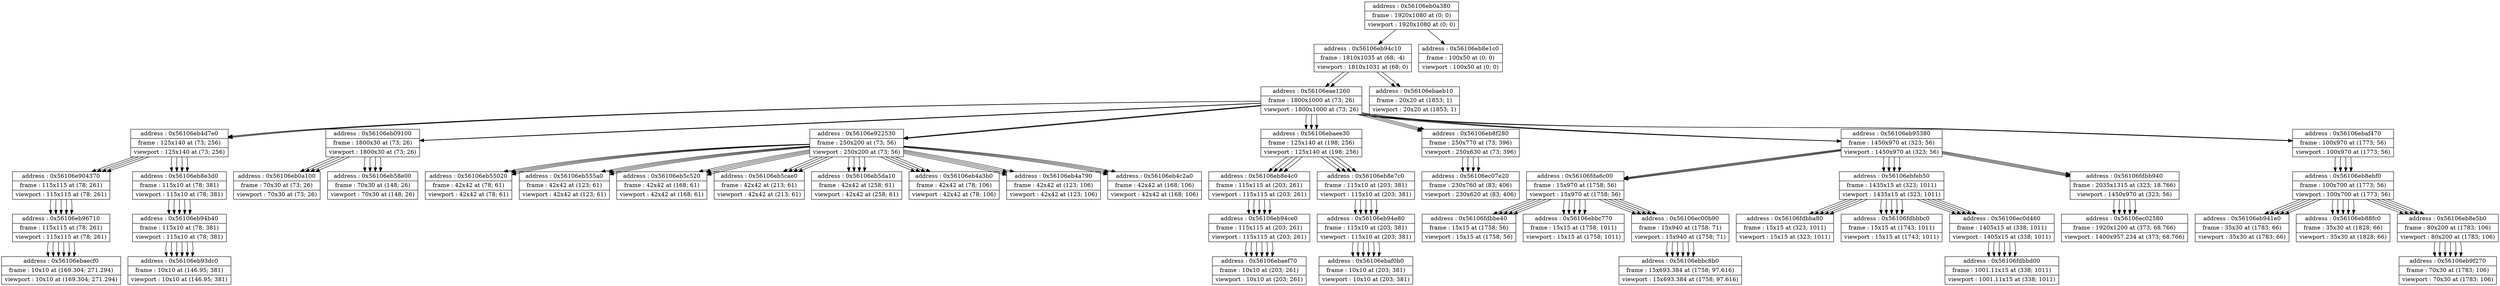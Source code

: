 digraph {
	node [shape=record]
	node0x56106fda6c00 [label = "{address : 0x56106fda6c00 |frame : 15x970 at (1758; 56) |viewport : 15x970 at (1758; 56)}"];

	 node0x56106fda6c00 -> node0x56106fdbbe40 [color=black];
	node0x56106fdbbe40 [label = "{address : 0x56106fdbbe40 |frame : 15x15 at (1758; 56) |viewport : 15x15 at (1758; 56)}"];

	 node0x56106fda6c00 -> node0x56106ebbc770 [color=black];
	node0x56106ebbc770 [label = "{address : 0x56106ebbc770 |frame : 15x15 at (1758; 1011) |viewport : 15x15 at (1758; 1011)}"];

	 node0x56106fda6c00 -> node0x56106ec00b90 [color=black];
	node0x56106ec00b90 [label = "{address : 0x56106ec00b90 |frame : 15x940 at (1758; 71) |viewport : 15x940 at (1758; 71)}"];

	 node0x56106ec00b90 -> node0x56106ebbc8b0 [color=black];
	node0x56106ebbc8b0 [label = "{address : 0x56106ebbc8b0 |frame : 15x693.384 at (1758; 97.616) |viewport : 15x693.384 at (1758; 97.616)}"];

	node0x56106ebbc8b0 [label = "{address : 0x56106ebbc8b0 |frame : 15x693.384 at (1758; 97.616) |viewport : 15x693.384 at (1758; 97.616)}"];

	node0x56106ebbc770 [label = "{address : 0x56106ebbc770 |frame : 15x15 at (1758; 1011) |viewport : 15x15 at (1758; 1011)}"];

	node0x56106fdbbe40 [label = "{address : 0x56106fdbbe40 |frame : 15x15 at (1758; 56) |viewport : 15x15 at (1758; 56)}"];

	node0x56106ebfeb50 [label = "{address : 0x56106ebfeb50 |frame : 1435x15 at (323; 1011) |viewport : 1435x15 at (323; 1011)}"];

	 node0x56106ebfeb50 -> node0x56106fdbba80 [color=black];
	node0x56106fdbba80 [label = "{address : 0x56106fdbba80 |frame : 15x15 at (323; 1011) |viewport : 15x15 at (323; 1011)}"];

	 node0x56106ebfeb50 -> node0x56106fdbbbc0 [color=black];
	node0x56106fdbbbc0 [label = "{address : 0x56106fdbbbc0 |frame : 15x15 at (1743; 1011) |viewport : 15x15 at (1743; 1011)}"];

	 node0x56106ebfeb50 -> node0x56106ec0d460 [color=black];
	node0x56106ec0d460 [label = "{address : 0x56106ec0d460 |frame : 1405x15 at (338; 1011) |viewport : 1405x15 at (338; 1011)}"];

	 node0x56106ec0d460 -> node0x56106fdbbd00 [color=black];
	node0x56106fdbbd00 [label = "{address : 0x56106fdbbd00 |frame : 1001.11x15 at (338; 1011) |viewport : 1001.11x15 at (338; 1011)}"];

	node0x56106fdbbbc0 [label = "{address : 0x56106fdbbbc0 |frame : 15x15 at (1743; 1011) |viewport : 15x15 at (1743; 1011)}"];

	node0x56106ec02580 [label = "{address : 0x56106ec02580 |frame : 1920x1200 at (373; 68.766) |viewport : 1400x957.234 at (373; 68.766)}"];

	node0x56106fdbb940 [label = "{address : 0x56106fdbb940 |frame : 2035x1315 at (323; 18.766) |viewport : 1450x970 at (323; 56)}"];

	 node0x56106fdbb940 -> node0x56106ec02580 [color=black];
	node0x56106ec02580 [label = "{address : 0x56106ec02580 |frame : 1920x1200 at (373; 68.766) |viewport : 1400x957.234 at (373; 68.766)}"];

	node0x56106ec00b90 [label = "{address : 0x56106ec00b90 |frame : 15x940 at (1758; 71) |viewport : 15x940 at (1758; 71)}"];

	 node0x56106ec00b90 -> node0x56106ebbc8b0 [color=black];
	node0x56106ebbc8b0 [label = "{address : 0x56106ebbc8b0 |frame : 15x693.384 at (1758; 97.616) |viewport : 15x693.384 at (1758; 97.616)}"];

	node0x56106eb55020 [label = "{address : 0x56106eb55020 |frame : 42x42 at (78; 61) |viewport : 42x42 at (78; 61)}"];

	node0x56106eb4d7e0 [label = "{address : 0x56106eb4d7e0 |frame : 125x140 at (73; 256) |viewport : 125x140 at (73; 256)}"];

	 node0x56106eb4d7e0 -> node0x56106e904370 [color=black];
	node0x56106e904370 [label = "{address : 0x56106e904370 |frame : 115x115 at (78; 261) |viewport : 115x115 at (78; 261)}"];

	 node0x56106e904370 -> node0x56106eb96710 [color=black];
	node0x56106eb96710 [label = "{address : 0x56106eb96710 |frame : 115x115 at (78; 261) |viewport : 115x115 at (78; 261)}"];

	 node0x56106eb96710 -> node0x56106ebaecf0 [color=black];
	node0x56106ebaecf0 [label = "{address : 0x56106ebaecf0 |frame : 10x10 at (169.304; 271.294) |viewport : 10x10 at (169.304; 271.294)}"];

	 node0x56106eb4d7e0 -> node0x56106eb8e3d0 [color=black];
	node0x56106eb8e3d0 [label = "{address : 0x56106eb8e3d0 |frame : 115x10 at (78; 381) |viewport : 115x10 at (78; 381)}"];

	 node0x56106eb8e3d0 -> node0x56106eb94b40 [color=black];
	node0x56106eb94b40 [label = "{address : 0x56106eb94b40 |frame : 115x10 at (78; 381) |viewport : 115x10 at (78; 381)}"];

	 node0x56106eb94b40 -> node0x56106eb93dc0 [color=black];
	node0x56106eb93dc0 [label = "{address : 0x56106eb93dc0 |frame : 10x10 at (146.95; 381) |viewport : 10x10 at (146.95; 381)}"];

	node0x56106eb0a100 [label = "{address : 0x56106eb0a100 |frame : 70x30 at (73; 26) |viewport : 70x30 at (73; 26)}"];

	node0x56106eb8e3d0 [label = "{address : 0x56106eb8e3d0 |frame : 115x10 at (78; 381) |viewport : 115x10 at (78; 381)}"];

	 node0x56106eb8e3d0 -> node0x56106eb94b40 [color=black];
	node0x56106eb94b40 [label = "{address : 0x56106eb94b40 |frame : 115x10 at (78; 381) |viewport : 115x10 at (78; 381)}"];

	 node0x56106eb94b40 -> node0x56106eb93dc0 [color=black];
	node0x56106eb93dc0 [label = "{address : 0x56106eb93dc0 |frame : 10x10 at (146.95; 381) |viewport : 10x10 at (146.95; 381)}"];

	node0x56106eb94b40 [label = "{address : 0x56106eb94b40 |frame : 115x10 at (78; 381) |viewport : 115x10 at (78; 381)}"];

	 node0x56106eb94b40 -> node0x56106eb93dc0 [color=black];
	node0x56106eb93dc0 [label = "{address : 0x56106eb93dc0 |frame : 10x10 at (146.95; 381) |viewport : 10x10 at (146.95; 381)}"];

	node0x56106ebaef70 [label = "{address : 0x56106ebaef70 |frame : 10x10 at (203; 261) |viewport : 10x10 at (203; 261)}"];

	node0x56106e904370 [label = "{address : 0x56106e904370 |frame : 115x115 at (78; 261) |viewport : 115x115 at (78; 261)}"];

	 node0x56106e904370 -> node0x56106eb96710 [color=black];
	node0x56106eb96710 [label = "{address : 0x56106eb96710 |frame : 115x115 at (78; 261) |viewport : 115x115 at (78; 261)}"];

	 node0x56106eb96710 -> node0x56106ebaecf0 [color=black];
	node0x56106ebaecf0 [label = "{address : 0x56106ebaecf0 |frame : 10x10 at (169.304; 271.294) |viewport : 10x10 at (169.304; 271.294)}"];

	node0x56106eb96710 [label = "{address : 0x56106eb96710 |frame : 115x115 at (78; 261) |viewport : 115x115 at (78; 261)}"];

	 node0x56106eb96710 -> node0x56106ebaecf0 [color=black];
	node0x56106ebaecf0 [label = "{address : 0x56106ebaecf0 |frame : 10x10 at (169.304; 271.294) |viewport : 10x10 at (169.304; 271.294)}"];

	node0x56106ebaf0b0 [label = "{address : 0x56106ebaf0b0 |frame : 10x10 at (203; 381) |viewport : 10x10 at (203; 381)}"];

	node0x56106eb0a380 [label = "{address : 0x56106eb0a380 |frame : 1920x1080 at (0; 0) |viewport : 1920x1080 at (0; 0)}"];

	 node0x56106eb0a380 -> node0x56106eb94c10 [color=black];
	node0x56106eb94c10 [label = "{address : 0x56106eb94c10 |frame : 1810x1035 at (68; -4) |viewport : 1810x1031 at (68; 0)}"];

	 node0x56106eb94c10 -> node0x56106eae1260 [color=black];
	node0x56106eae1260 [label = "{address : 0x56106eae1260 |frame : 1800x1000 at (73; 26) |viewport : 1800x1000 at (73; 26)}"];

	 node0x56106eae1260 -> node0x56106eb09100 [color=black];
	node0x56106eb09100 [label = "{address : 0x56106eb09100 |frame : 1800x30 at (73; 26) |viewport : 1800x30 at (73; 26)}"];

	 node0x56106eb09100 -> node0x56106eb0a100 [color=black];
	node0x56106eb0a100 [label = "{address : 0x56106eb0a100 |frame : 70x30 at (73; 26) |viewport : 70x30 at (73; 26)}"];

	 node0x56106eb09100 -> node0x56106eb58e00 [color=black];
	node0x56106eb58e00 [label = "{address : 0x56106eb58e00 |frame : 70x30 at (148; 26) |viewport : 70x30 at (148; 26)}"];

	 node0x56106eae1260 -> node0x56106e922530 [color=black];
	node0x56106e922530 [label = "{address : 0x56106e922530 |frame : 250x200 at (73; 56) |viewport : 250x200 at (73; 56)}"];

	 node0x56106e922530 -> node0x56106eb55020 [color=black];
	node0x56106eb55020 [label = "{address : 0x56106eb55020 |frame : 42x42 at (78; 61) |viewport : 42x42 at (78; 61)}"];

	 node0x56106e922530 -> node0x56106eb555a0 [color=black];
	node0x56106eb555a0 [label = "{address : 0x56106eb555a0 |frame : 42x42 at (123; 61) |viewport : 42x42 at (123; 61)}"];

	 node0x56106e922530 -> node0x56106eb5c520 [color=black];
	node0x56106eb5c520 [label = "{address : 0x56106eb5c520 |frame : 42x42 at (168; 61) |viewport : 42x42 at (168; 61)}"];

	 node0x56106e922530 -> node0x56106eb5cae0 [color=black];
	node0x56106eb5cae0 [label = "{address : 0x56106eb5cae0 |frame : 42x42 at (213; 61) |viewport : 42x42 at (213; 61)}"];

	 node0x56106e922530 -> node0x56106eb5da10 [color=black];
	node0x56106eb5da10 [label = "{address : 0x56106eb5da10 |frame : 42x42 at (258; 61) |viewport : 42x42 at (258; 61)}"];

	 node0x56106e922530 -> node0x56106eb4a3b0 [color=black];
	node0x56106eb4a3b0 [label = "{address : 0x56106eb4a3b0 |frame : 42x42 at (78; 106) |viewport : 42x42 at (78; 106)}"];

	 node0x56106e922530 -> node0x56106eb4a790 [color=black];
	node0x56106eb4a790 [label = "{address : 0x56106eb4a790 |frame : 42x42 at (123; 106) |viewport : 42x42 at (123; 106)}"];

	 node0x56106e922530 -> node0x56106eb4c2a0 [color=black];
	node0x56106eb4c2a0 [label = "{address : 0x56106eb4c2a0 |frame : 42x42 at (168; 106) |viewport : 42x42 at (168; 106)}"];

	 node0x56106eae1260 -> node0x56106eb4d7e0 [color=black];
	node0x56106eb4d7e0 [label = "{address : 0x56106eb4d7e0 |frame : 125x140 at (73; 256) |viewport : 125x140 at (73; 256)}"];

	 node0x56106eb4d7e0 -> node0x56106e904370 [color=black];
	node0x56106e904370 [label = "{address : 0x56106e904370 |frame : 115x115 at (78; 261) |viewport : 115x115 at (78; 261)}"];

	 node0x56106e904370 -> node0x56106eb96710 [color=black];
	node0x56106eb96710 [label = "{address : 0x56106eb96710 |frame : 115x115 at (78; 261) |viewport : 115x115 at (78; 261)}"];

	 node0x56106eb96710 -> node0x56106ebaecf0 [color=black];
	node0x56106ebaecf0 [label = "{address : 0x56106ebaecf0 |frame : 10x10 at (169.304; 271.294) |viewport : 10x10 at (169.304; 271.294)}"];

	 node0x56106eb4d7e0 -> node0x56106eb8e3d0 [color=black];
	node0x56106eb8e3d0 [label = "{address : 0x56106eb8e3d0 |frame : 115x10 at (78; 381) |viewport : 115x10 at (78; 381)}"];

	 node0x56106eb8e3d0 -> node0x56106eb94b40 [color=black];
	node0x56106eb94b40 [label = "{address : 0x56106eb94b40 |frame : 115x10 at (78; 381) |viewport : 115x10 at (78; 381)}"];

	 node0x56106eb94b40 -> node0x56106eb93dc0 [color=black];
	node0x56106eb93dc0 [label = "{address : 0x56106eb93dc0 |frame : 10x10 at (146.95; 381) |viewport : 10x10 at (146.95; 381)}"];

	 node0x56106eae1260 -> node0x56106ebaee30 [color=black];
	node0x56106ebaee30 [label = "{address : 0x56106ebaee30 |frame : 125x140 at (198; 256) |viewport : 125x140 at (198; 256)}"];

	 node0x56106ebaee30 -> node0x56106eb8e4c0 [color=black];
	node0x56106eb8e4c0 [label = "{address : 0x56106eb8e4c0 |frame : 115x115 at (203; 261) |viewport : 115x115 at (203; 261)}"];

	 node0x56106eb8e4c0 -> node0x56106eb94ce0 [color=black];
	node0x56106eb94ce0 [label = "{address : 0x56106eb94ce0 |frame : 115x115 at (203; 261) |viewport : 115x115 at (203; 261)}"];

	 node0x56106eb94ce0 -> node0x56106ebaef70 [color=black];
	node0x56106ebaef70 [label = "{address : 0x56106ebaef70 |frame : 10x10 at (203; 261) |viewport : 10x10 at (203; 261)}"];

	 node0x56106ebaee30 -> node0x56106eb8e7c0 [color=black];
	node0x56106eb8e7c0 [label = "{address : 0x56106eb8e7c0 |frame : 115x10 at (203; 381) |viewport : 115x10 at (203; 381)}"];

	 node0x56106eb8e7c0 -> node0x56106eb94e80 [color=black];
	node0x56106eb94e80 [label = "{address : 0x56106eb94e80 |frame : 115x10 at (203; 381) |viewport : 115x10 at (203; 381)}"];

	 node0x56106eb94e80 -> node0x56106ebaf0b0 [color=black];
	node0x56106ebaf0b0 [label = "{address : 0x56106ebaf0b0 |frame : 10x10 at (203; 381) |viewport : 10x10 at (203; 381)}"];

	 node0x56106eae1260 -> node0x56106eb8f280 [color=black];
	node0x56106eb8f280 [label = "{address : 0x56106eb8f280 |frame : 250x770 at (73; 396) |viewport : 250x630 at (73; 396)}"];

	 node0x56106eb8f280 -> node0x56106ec07e20 [color=black];
	node0x56106ec07e20 [label = "{address : 0x56106ec07e20 |frame : 230x760 at (83; 406) |viewport : 230x620 at (83; 406)}"];

	 node0x56106eae1260 -> node0x56106eb95380 [color=black];
	node0x56106eb95380 [label = "{address : 0x56106eb95380 |frame : 1450x970 at (323; 56) |viewport : 1450x970 at (323; 56)}"];

	 node0x56106eb95380 -> node0x56106fdbb940 [color=black];
	node0x56106fdbb940 [label = "{address : 0x56106fdbb940 |frame : 2035x1315 at (323; 18.766) |viewport : 1450x970 at (323; 56)}"];

	 node0x56106fdbb940 -> node0x56106ec02580 [color=black];
	node0x56106ec02580 [label = "{address : 0x56106ec02580 |frame : 1920x1200 at (373; 68.766) |viewport : 1400x957.234 at (373; 68.766)}"];

	 node0x56106eb95380 -> node0x56106ebfeb50 [color=black];
	node0x56106ebfeb50 [label = "{address : 0x56106ebfeb50 |frame : 1435x15 at (323; 1011) |viewport : 1435x15 at (323; 1011)}"];

	 node0x56106ebfeb50 -> node0x56106fdbba80 [color=black];
	node0x56106fdbba80 [label = "{address : 0x56106fdbba80 |frame : 15x15 at (323; 1011) |viewport : 15x15 at (323; 1011)}"];

	 node0x56106ebfeb50 -> node0x56106fdbbbc0 [color=black];
	node0x56106fdbbbc0 [label = "{address : 0x56106fdbbbc0 |frame : 15x15 at (1743; 1011) |viewport : 15x15 at (1743; 1011)}"];

	 node0x56106ebfeb50 -> node0x56106ec0d460 [color=black];
	node0x56106ec0d460 [label = "{address : 0x56106ec0d460 |frame : 1405x15 at (338; 1011) |viewport : 1405x15 at (338; 1011)}"];

	 node0x56106ec0d460 -> node0x56106fdbbd00 [color=black];
	node0x56106fdbbd00 [label = "{address : 0x56106fdbbd00 |frame : 1001.11x15 at (338; 1011) |viewport : 1001.11x15 at (338; 1011)}"];

	 node0x56106eb95380 -> node0x56106fda6c00 [color=black];
	node0x56106fda6c00 [label = "{address : 0x56106fda6c00 |frame : 15x970 at (1758; 56) |viewport : 15x970 at (1758; 56)}"];

	 node0x56106fda6c00 -> node0x56106fdbbe40 [color=black];
	node0x56106fdbbe40 [label = "{address : 0x56106fdbbe40 |frame : 15x15 at (1758; 56) |viewport : 15x15 at (1758; 56)}"];

	 node0x56106fda6c00 -> node0x56106ebbc770 [color=black];
	node0x56106ebbc770 [label = "{address : 0x56106ebbc770 |frame : 15x15 at (1758; 1011) |viewport : 15x15 at (1758; 1011)}"];

	 node0x56106fda6c00 -> node0x56106ec00b90 [color=black];
	node0x56106ec00b90 [label = "{address : 0x56106ec00b90 |frame : 15x940 at (1758; 71) |viewport : 15x940 at (1758; 71)}"];

	 node0x56106ec00b90 -> node0x56106ebbc8b0 [color=black];
	node0x56106ebbc8b0 [label = "{address : 0x56106ebbc8b0 |frame : 15x693.384 at (1758; 97.616) |viewport : 15x693.384 at (1758; 97.616)}"];

	 node0x56106eae1260 -> node0x56106ebaf470 [color=black];
	node0x56106ebaf470 [label = "{address : 0x56106ebaf470 |frame : 100x970 at (1773; 56) |viewport : 100x970 at (1773; 56)}"];

	 node0x56106ebaf470 -> node0x56106eb8ebf0 [color=black];
	node0x56106eb8ebf0 [label = "{address : 0x56106eb8ebf0 |frame : 100x700 at (1773; 56) |viewport : 100x700 at (1773; 56)}"];

	 node0x56106eb8ebf0 -> node0x56106eb941e0 [color=black];
	node0x56106eb941e0 [label = "{address : 0x56106eb941e0 |frame : 35x30 at (1783; 66) |viewport : 35x30 at (1783; 66)}"];

	 node0x56106eb8ebf0 -> node0x56106eb88fc0 [color=black];
	node0x56106eb88fc0 [label = "{address : 0x56106eb88fc0 |frame : 35x30 at (1828; 66) |viewport : 35x30 at (1828; 66)}"];

	 node0x56106eb8ebf0 -> node0x56106eb8e5b0 [color=black];
	node0x56106eb8e5b0 [label = "{address : 0x56106eb8e5b0 |frame : 80x200 at (1783; 106) |viewport : 80x200 at (1783; 106)}"];

	 node0x56106eb8e5b0 -> node0x56106eb9f270 [color=black];
	node0x56106eb9f270 [label = "{address : 0x56106eb9f270 |frame : 70x30 at (1783; 106) |viewport : 70x30 at (1783; 106)}"];

	 node0x56106eb94c10 -> node0x56106ebaeb10 [color=black];
	node0x56106ebaeb10 [label = "{address : 0x56106ebaeb10 |frame : 20x20 at (1853; 1) |viewport : 20x20 at (1853; 1)}"];

	 node0x56106eb0a380 -> node0x56106eb8e1c0 [color=black];
	node0x56106eb8e1c0 [label = "{address : 0x56106eb8e1c0 |frame : 100x50 at (0; 0) |viewport : 100x50 at (0; 0)}"];

	node0x56106eb93dc0 [label = "{address : 0x56106eb93dc0 |frame : 10x10 at (146.95; 381) |viewport : 10x10 at (146.95; 381)}"];

	node0x56106eb555a0 [label = "{address : 0x56106eb555a0 |frame : 42x42 at (123; 61) |viewport : 42x42 at (123; 61)}"];

	node0x56106fdbbd00 [label = "{address : 0x56106fdbbd00 |frame : 1001.11x15 at (338; 1011) |viewport : 1001.11x15 at (338; 1011)}"];

	node0x56106eb58e00 [label = "{address : 0x56106eb58e00 |frame : 70x30 at (148; 26) |viewport : 70x30 at (148; 26)}"];

	node0x56106eb5c520 [label = "{address : 0x56106eb5c520 |frame : 42x42 at (168; 61) |viewport : 42x42 at (168; 61)}"];

	node0x56106eb5da10 [label = "{address : 0x56106eb5da10 |frame : 42x42 at (258; 61) |viewport : 42x42 at (258; 61)}"];

	node0x56106e922530 [label = "{address : 0x56106e922530 |frame : 250x200 at (73; 56) |viewport : 250x200 at (73; 56)}"];

	 node0x56106e922530 -> node0x56106eb55020 [color=black];
	node0x56106eb55020 [label = "{address : 0x56106eb55020 |frame : 42x42 at (78; 61) |viewport : 42x42 at (78; 61)}"];

	 node0x56106e922530 -> node0x56106eb555a0 [color=black];
	node0x56106eb555a0 [label = "{address : 0x56106eb555a0 |frame : 42x42 at (123; 61) |viewport : 42x42 at (123; 61)}"];

	 node0x56106e922530 -> node0x56106eb5c520 [color=black];
	node0x56106eb5c520 [label = "{address : 0x56106eb5c520 |frame : 42x42 at (168; 61) |viewport : 42x42 at (168; 61)}"];

	 node0x56106e922530 -> node0x56106eb5cae0 [color=black];
	node0x56106eb5cae0 [label = "{address : 0x56106eb5cae0 |frame : 42x42 at (213; 61) |viewport : 42x42 at (213; 61)}"];

	 node0x56106e922530 -> node0x56106eb5da10 [color=black];
	node0x56106eb5da10 [label = "{address : 0x56106eb5da10 |frame : 42x42 at (258; 61) |viewport : 42x42 at (258; 61)}"];

	 node0x56106e922530 -> node0x56106eb4a3b0 [color=black];
	node0x56106eb4a3b0 [label = "{address : 0x56106eb4a3b0 |frame : 42x42 at (78; 106) |viewport : 42x42 at (78; 106)}"];

	 node0x56106e922530 -> node0x56106eb4a790 [color=black];
	node0x56106eb4a790 [label = "{address : 0x56106eb4a790 |frame : 42x42 at (123; 106) |viewport : 42x42 at (123; 106)}"];

	 node0x56106e922530 -> node0x56106eb4c2a0 [color=black];
	node0x56106eb4c2a0 [label = "{address : 0x56106eb4c2a0 |frame : 42x42 at (168; 106) |viewport : 42x42 at (168; 106)}"];

	node0x56106eb88fc0 [label = "{address : 0x56106eb88fc0 |frame : 35x30 at (1828; 66) |viewport : 35x30 at (1828; 66)}"];

	node0x56106eb8ebf0 [label = "{address : 0x56106eb8ebf0 |frame : 100x700 at (1773; 56) |viewport : 100x700 at (1773; 56)}"];

	 node0x56106eb8ebf0 -> node0x56106eb941e0 [color=black];
	node0x56106eb941e0 [label = "{address : 0x56106eb941e0 |frame : 35x30 at (1783; 66) |viewport : 35x30 at (1783; 66)}"];

	 node0x56106eb8ebf0 -> node0x56106eb88fc0 [color=black];
	node0x56106eb88fc0 [label = "{address : 0x56106eb88fc0 |frame : 35x30 at (1828; 66) |viewport : 35x30 at (1828; 66)}"];

	 node0x56106eb8ebf0 -> node0x56106eb8e5b0 [color=black];
	node0x56106eb8e5b0 [label = "{address : 0x56106eb8e5b0 |frame : 80x200 at (1783; 106) |viewport : 80x200 at (1783; 106)}"];

	 node0x56106eb8e5b0 -> node0x56106eb9f270 [color=black];
	node0x56106eb9f270 [label = "{address : 0x56106eb9f270 |frame : 70x30 at (1783; 106) |viewport : 70x30 at (1783; 106)}"];

	node0x56106eb4a3b0 [label = "{address : 0x56106eb4a3b0 |frame : 42x42 at (78; 106) |viewport : 42x42 at (78; 106)}"];

	node0x56106fdbba80 [label = "{address : 0x56106fdbba80 |frame : 15x15 at (323; 1011) |viewport : 15x15 at (323; 1011)}"];

	node0x56106eb8e4c0 [label = "{address : 0x56106eb8e4c0 |frame : 115x115 at (203; 261) |viewport : 115x115 at (203; 261)}"];

	 node0x56106eb8e4c0 -> node0x56106eb94ce0 [color=black];
	node0x56106eb94ce0 [label = "{address : 0x56106eb94ce0 |frame : 115x115 at (203; 261) |viewport : 115x115 at (203; 261)}"];

	 node0x56106eb94ce0 -> node0x56106ebaef70 [color=black];
	node0x56106ebaef70 [label = "{address : 0x56106ebaef70 |frame : 10x10 at (203; 261) |viewport : 10x10 at (203; 261)}"];

	node0x56106ebaecf0 [label = "{address : 0x56106ebaecf0 |frame : 10x10 at (169.304; 271.294) |viewport : 10x10 at (169.304; 271.294)}"];

	node0x56106eb4a790 [label = "{address : 0x56106eb4a790 |frame : 42x42 at (123; 106) |viewport : 42x42 at (123; 106)}"];

	node0x56106eb9f270 [label = "{address : 0x56106eb9f270 |frame : 70x30 at (1783; 106) |viewport : 70x30 at (1783; 106)}"];

	node0x56106eae1260 [label = "{address : 0x56106eae1260 |frame : 1800x1000 at (73; 26) |viewport : 1800x1000 at (73; 26)}"];

	 node0x56106eae1260 -> node0x56106eb09100 [color=black];
	node0x56106eb09100 [label = "{address : 0x56106eb09100 |frame : 1800x30 at (73; 26) |viewport : 1800x30 at (73; 26)}"];

	 node0x56106eb09100 -> node0x56106eb0a100 [color=black];
	node0x56106eb0a100 [label = "{address : 0x56106eb0a100 |frame : 70x30 at (73; 26) |viewport : 70x30 at (73; 26)}"];

	 node0x56106eb09100 -> node0x56106eb58e00 [color=black];
	node0x56106eb58e00 [label = "{address : 0x56106eb58e00 |frame : 70x30 at (148; 26) |viewport : 70x30 at (148; 26)}"];

	 node0x56106eae1260 -> node0x56106e922530 [color=black];
	node0x56106e922530 [label = "{address : 0x56106e922530 |frame : 250x200 at (73; 56) |viewport : 250x200 at (73; 56)}"];

	 node0x56106e922530 -> node0x56106eb55020 [color=black];
	node0x56106eb55020 [label = "{address : 0x56106eb55020 |frame : 42x42 at (78; 61) |viewport : 42x42 at (78; 61)}"];

	 node0x56106e922530 -> node0x56106eb555a0 [color=black];
	node0x56106eb555a0 [label = "{address : 0x56106eb555a0 |frame : 42x42 at (123; 61) |viewport : 42x42 at (123; 61)}"];

	 node0x56106e922530 -> node0x56106eb5c520 [color=black];
	node0x56106eb5c520 [label = "{address : 0x56106eb5c520 |frame : 42x42 at (168; 61) |viewport : 42x42 at (168; 61)}"];

	 node0x56106e922530 -> node0x56106eb5cae0 [color=black];
	node0x56106eb5cae0 [label = "{address : 0x56106eb5cae0 |frame : 42x42 at (213; 61) |viewport : 42x42 at (213; 61)}"];

	 node0x56106e922530 -> node0x56106eb5da10 [color=black];
	node0x56106eb5da10 [label = "{address : 0x56106eb5da10 |frame : 42x42 at (258; 61) |viewport : 42x42 at (258; 61)}"];

	 node0x56106e922530 -> node0x56106eb4a3b0 [color=black];
	node0x56106eb4a3b0 [label = "{address : 0x56106eb4a3b0 |frame : 42x42 at (78; 106) |viewport : 42x42 at (78; 106)}"];

	 node0x56106e922530 -> node0x56106eb4a790 [color=black];
	node0x56106eb4a790 [label = "{address : 0x56106eb4a790 |frame : 42x42 at (123; 106) |viewport : 42x42 at (123; 106)}"];

	 node0x56106e922530 -> node0x56106eb4c2a0 [color=black];
	node0x56106eb4c2a0 [label = "{address : 0x56106eb4c2a0 |frame : 42x42 at (168; 106) |viewport : 42x42 at (168; 106)}"];

	 node0x56106eae1260 -> node0x56106eb4d7e0 [color=black];
	node0x56106eb4d7e0 [label = "{address : 0x56106eb4d7e0 |frame : 125x140 at (73; 256) |viewport : 125x140 at (73; 256)}"];

	 node0x56106eb4d7e0 -> node0x56106e904370 [color=black];
	node0x56106e904370 [label = "{address : 0x56106e904370 |frame : 115x115 at (78; 261) |viewport : 115x115 at (78; 261)}"];

	 node0x56106e904370 -> node0x56106eb96710 [color=black];
	node0x56106eb96710 [label = "{address : 0x56106eb96710 |frame : 115x115 at (78; 261) |viewport : 115x115 at (78; 261)}"];

	 node0x56106eb96710 -> node0x56106ebaecf0 [color=black];
	node0x56106ebaecf0 [label = "{address : 0x56106ebaecf0 |frame : 10x10 at (169.304; 271.294) |viewport : 10x10 at (169.304; 271.294)}"];

	 node0x56106eb4d7e0 -> node0x56106eb8e3d0 [color=black];
	node0x56106eb8e3d0 [label = "{address : 0x56106eb8e3d0 |frame : 115x10 at (78; 381) |viewport : 115x10 at (78; 381)}"];

	 node0x56106eb8e3d0 -> node0x56106eb94b40 [color=black];
	node0x56106eb94b40 [label = "{address : 0x56106eb94b40 |frame : 115x10 at (78; 381) |viewport : 115x10 at (78; 381)}"];

	 node0x56106eb94b40 -> node0x56106eb93dc0 [color=black];
	node0x56106eb93dc0 [label = "{address : 0x56106eb93dc0 |frame : 10x10 at (146.95; 381) |viewport : 10x10 at (146.95; 381)}"];

	 node0x56106eae1260 -> node0x56106ebaee30 [color=black];
	node0x56106ebaee30 [label = "{address : 0x56106ebaee30 |frame : 125x140 at (198; 256) |viewport : 125x140 at (198; 256)}"];

	 node0x56106ebaee30 -> node0x56106eb8e4c0 [color=black];
	node0x56106eb8e4c0 [label = "{address : 0x56106eb8e4c0 |frame : 115x115 at (203; 261) |viewport : 115x115 at (203; 261)}"];

	 node0x56106eb8e4c0 -> node0x56106eb94ce0 [color=black];
	node0x56106eb94ce0 [label = "{address : 0x56106eb94ce0 |frame : 115x115 at (203; 261) |viewport : 115x115 at (203; 261)}"];

	 node0x56106eb94ce0 -> node0x56106ebaef70 [color=black];
	node0x56106ebaef70 [label = "{address : 0x56106ebaef70 |frame : 10x10 at (203; 261) |viewport : 10x10 at (203; 261)}"];

	 node0x56106ebaee30 -> node0x56106eb8e7c0 [color=black];
	node0x56106eb8e7c0 [label = "{address : 0x56106eb8e7c0 |frame : 115x10 at (203; 381) |viewport : 115x10 at (203; 381)}"];

	 node0x56106eb8e7c0 -> node0x56106eb94e80 [color=black];
	node0x56106eb94e80 [label = "{address : 0x56106eb94e80 |frame : 115x10 at (203; 381) |viewport : 115x10 at (203; 381)}"];

	 node0x56106eb94e80 -> node0x56106ebaf0b0 [color=black];
	node0x56106ebaf0b0 [label = "{address : 0x56106ebaf0b0 |frame : 10x10 at (203; 381) |viewport : 10x10 at (203; 381)}"];

	 node0x56106eae1260 -> node0x56106eb8f280 [color=black];
	node0x56106eb8f280 [label = "{address : 0x56106eb8f280 |frame : 250x770 at (73; 396) |viewport : 250x630 at (73; 396)}"];

	 node0x56106eb8f280 -> node0x56106ec07e20 [color=black];
	node0x56106ec07e20 [label = "{address : 0x56106ec07e20 |frame : 230x760 at (83; 406) |viewport : 230x620 at (83; 406)}"];

	 node0x56106eae1260 -> node0x56106eb95380 [color=black];
	node0x56106eb95380 [label = "{address : 0x56106eb95380 |frame : 1450x970 at (323; 56) |viewport : 1450x970 at (323; 56)}"];

	 node0x56106eb95380 -> node0x56106fdbb940 [color=black];
	node0x56106fdbb940 [label = "{address : 0x56106fdbb940 |frame : 2035x1315 at (323; 18.766) |viewport : 1450x970 at (323; 56)}"];

	 node0x56106fdbb940 -> node0x56106ec02580 [color=black];
	node0x56106ec02580 [label = "{address : 0x56106ec02580 |frame : 1920x1200 at (373; 68.766) |viewport : 1400x957.234 at (373; 68.766)}"];

	 node0x56106eb95380 -> node0x56106ebfeb50 [color=black];
	node0x56106ebfeb50 [label = "{address : 0x56106ebfeb50 |frame : 1435x15 at (323; 1011) |viewport : 1435x15 at (323; 1011)}"];

	 node0x56106ebfeb50 -> node0x56106fdbba80 [color=black];
	node0x56106fdbba80 [label = "{address : 0x56106fdbba80 |frame : 15x15 at (323; 1011) |viewport : 15x15 at (323; 1011)}"];

	 node0x56106ebfeb50 -> node0x56106fdbbbc0 [color=black];
	node0x56106fdbbbc0 [label = "{address : 0x56106fdbbbc0 |frame : 15x15 at (1743; 1011) |viewport : 15x15 at (1743; 1011)}"];

	 node0x56106ebfeb50 -> node0x56106ec0d460 [color=black];
	node0x56106ec0d460 [label = "{address : 0x56106ec0d460 |frame : 1405x15 at (338; 1011) |viewport : 1405x15 at (338; 1011)}"];

	 node0x56106ec0d460 -> node0x56106fdbbd00 [color=black];
	node0x56106fdbbd00 [label = "{address : 0x56106fdbbd00 |frame : 1001.11x15 at (338; 1011) |viewport : 1001.11x15 at (338; 1011)}"];

	 node0x56106eb95380 -> node0x56106fda6c00 [color=black];
	node0x56106fda6c00 [label = "{address : 0x56106fda6c00 |frame : 15x970 at (1758; 56) |viewport : 15x970 at (1758; 56)}"];

	 node0x56106fda6c00 -> node0x56106fdbbe40 [color=black];
	node0x56106fdbbe40 [label = "{address : 0x56106fdbbe40 |frame : 15x15 at (1758; 56) |viewport : 15x15 at (1758; 56)}"];

	 node0x56106fda6c00 -> node0x56106ebbc770 [color=black];
	node0x56106ebbc770 [label = "{address : 0x56106ebbc770 |frame : 15x15 at (1758; 1011) |viewport : 15x15 at (1758; 1011)}"];

	 node0x56106fda6c00 -> node0x56106ec00b90 [color=black];
	node0x56106ec00b90 [label = "{address : 0x56106ec00b90 |frame : 15x940 at (1758; 71) |viewport : 15x940 at (1758; 71)}"];

	 node0x56106ec00b90 -> node0x56106ebbc8b0 [color=black];
	node0x56106ebbc8b0 [label = "{address : 0x56106ebbc8b0 |frame : 15x693.384 at (1758; 97.616) |viewport : 15x693.384 at (1758; 97.616)}"];

	 node0x56106eae1260 -> node0x56106ebaf470 [color=black];
	node0x56106ebaf470 [label = "{address : 0x56106ebaf470 |frame : 100x970 at (1773; 56) |viewport : 100x970 at (1773; 56)}"];

	 node0x56106ebaf470 -> node0x56106eb8ebf0 [color=black];
	node0x56106eb8ebf0 [label = "{address : 0x56106eb8ebf0 |frame : 100x700 at (1773; 56) |viewport : 100x700 at (1773; 56)}"];

	 node0x56106eb8ebf0 -> node0x56106eb941e0 [color=black];
	node0x56106eb941e0 [label = "{address : 0x56106eb941e0 |frame : 35x30 at (1783; 66) |viewport : 35x30 at (1783; 66)}"];

	 node0x56106eb8ebf0 -> node0x56106eb88fc0 [color=black];
	node0x56106eb88fc0 [label = "{address : 0x56106eb88fc0 |frame : 35x30 at (1828; 66) |viewport : 35x30 at (1828; 66)}"];

	 node0x56106eb8ebf0 -> node0x56106eb8e5b0 [color=black];
	node0x56106eb8e5b0 [label = "{address : 0x56106eb8e5b0 |frame : 80x200 at (1783; 106) |viewport : 80x200 at (1783; 106)}"];

	 node0x56106eb8e5b0 -> node0x56106eb9f270 [color=black];
	node0x56106eb9f270 [label = "{address : 0x56106eb9f270 |frame : 70x30 at (1783; 106) |viewport : 70x30 at (1783; 106)}"];

	node0x56106eb5cae0 [label = "{address : 0x56106eb5cae0 |frame : 42x42 at (213; 61) |viewport : 42x42 at (213; 61)}"];

	node0x56106ebaee30 [label = "{address : 0x56106ebaee30 |frame : 125x140 at (198; 256) |viewport : 125x140 at (198; 256)}"];

	 node0x56106ebaee30 -> node0x56106eb8e4c0 [color=black];
	node0x56106eb8e4c0 [label = "{address : 0x56106eb8e4c0 |frame : 115x115 at (203; 261) |viewport : 115x115 at (203; 261)}"];

	 node0x56106eb8e4c0 -> node0x56106eb94ce0 [color=black];
	node0x56106eb94ce0 [label = "{address : 0x56106eb94ce0 |frame : 115x115 at (203; 261) |viewport : 115x115 at (203; 261)}"];

	 node0x56106eb94ce0 -> node0x56106ebaef70 [color=black];
	node0x56106ebaef70 [label = "{address : 0x56106ebaef70 |frame : 10x10 at (203; 261) |viewport : 10x10 at (203; 261)}"];

	 node0x56106ebaee30 -> node0x56106eb8e7c0 [color=black];
	node0x56106eb8e7c0 [label = "{address : 0x56106eb8e7c0 |frame : 115x10 at (203; 381) |viewport : 115x10 at (203; 381)}"];

	 node0x56106eb8e7c0 -> node0x56106eb94e80 [color=black];
	node0x56106eb94e80 [label = "{address : 0x56106eb94e80 |frame : 115x10 at (203; 381) |viewport : 115x10 at (203; 381)}"];

	 node0x56106eb94e80 -> node0x56106ebaf0b0 [color=black];
	node0x56106ebaf0b0 [label = "{address : 0x56106ebaf0b0 |frame : 10x10 at (203; 381) |viewport : 10x10 at (203; 381)}"];

	node0x56106eb4c2a0 [label = "{address : 0x56106eb4c2a0 |frame : 42x42 at (168; 106) |viewport : 42x42 at (168; 106)}"];

	node0x56106eb94e80 [label = "{address : 0x56106eb94e80 |frame : 115x10 at (203; 381) |viewport : 115x10 at (203; 381)}"];

	 node0x56106eb94e80 -> node0x56106ebaf0b0 [color=black];
	node0x56106ebaf0b0 [label = "{address : 0x56106ebaf0b0 |frame : 10x10 at (203; 381) |viewport : 10x10 at (203; 381)}"];

	node0x56106ec0d460 [label = "{address : 0x56106ec0d460 |frame : 1405x15 at (338; 1011) |viewport : 1405x15 at (338; 1011)}"];

	 node0x56106ec0d460 -> node0x56106fdbbd00 [color=black];
	node0x56106fdbbd00 [label = "{address : 0x56106fdbbd00 |frame : 1001.11x15 at (338; 1011) |viewport : 1001.11x15 at (338; 1011)}"];

	node0x56106eb95380 [label = "{address : 0x56106eb95380 |frame : 1450x970 at (323; 56) |viewport : 1450x970 at (323; 56)}"];

	 node0x56106eb95380 -> node0x56106fdbb940 [color=black];
	node0x56106fdbb940 [label = "{address : 0x56106fdbb940 |frame : 2035x1315 at (323; 18.766) |viewport : 1450x970 at (323; 56)}"];

	 node0x56106fdbb940 -> node0x56106ec02580 [color=black];
	node0x56106ec02580 [label = "{address : 0x56106ec02580 |frame : 1920x1200 at (373; 68.766) |viewport : 1400x957.234 at (373; 68.766)}"];

	 node0x56106eb95380 -> node0x56106ebfeb50 [color=black];
	node0x56106ebfeb50 [label = "{address : 0x56106ebfeb50 |frame : 1435x15 at (323; 1011) |viewport : 1435x15 at (323; 1011)}"];

	 node0x56106ebfeb50 -> node0x56106fdbba80 [color=black];
	node0x56106fdbba80 [label = "{address : 0x56106fdbba80 |frame : 15x15 at (323; 1011) |viewport : 15x15 at (323; 1011)}"];

	 node0x56106ebfeb50 -> node0x56106fdbbbc0 [color=black];
	node0x56106fdbbbc0 [label = "{address : 0x56106fdbbbc0 |frame : 15x15 at (1743; 1011) |viewport : 15x15 at (1743; 1011)}"];

	 node0x56106ebfeb50 -> node0x56106ec0d460 [color=black];
	node0x56106ec0d460 [label = "{address : 0x56106ec0d460 |frame : 1405x15 at (338; 1011) |viewport : 1405x15 at (338; 1011)}"];

	 node0x56106ec0d460 -> node0x56106fdbbd00 [color=black];
	node0x56106fdbbd00 [label = "{address : 0x56106fdbbd00 |frame : 1001.11x15 at (338; 1011) |viewport : 1001.11x15 at (338; 1011)}"];

	 node0x56106eb95380 -> node0x56106fda6c00 [color=black];
	node0x56106fda6c00 [label = "{address : 0x56106fda6c00 |frame : 15x970 at (1758; 56) |viewport : 15x970 at (1758; 56)}"];

	 node0x56106fda6c00 -> node0x56106fdbbe40 [color=black];
	node0x56106fdbbe40 [label = "{address : 0x56106fdbbe40 |frame : 15x15 at (1758; 56) |viewport : 15x15 at (1758; 56)}"];

	 node0x56106fda6c00 -> node0x56106ebbc770 [color=black];
	node0x56106ebbc770 [label = "{address : 0x56106ebbc770 |frame : 15x15 at (1758; 1011) |viewport : 15x15 at (1758; 1011)}"];

	 node0x56106fda6c00 -> node0x56106ec00b90 [color=black];
	node0x56106ec00b90 [label = "{address : 0x56106ec00b90 |frame : 15x940 at (1758; 71) |viewport : 15x940 at (1758; 71)}"];

	 node0x56106ec00b90 -> node0x56106ebbc8b0 [color=black];
	node0x56106ebbc8b0 [label = "{address : 0x56106ebbc8b0 |frame : 15x693.384 at (1758; 97.616) |viewport : 15x693.384 at (1758; 97.616)}"];

	node0x56106eb8f280 [label = "{address : 0x56106eb8f280 |frame : 250x770 at (73; 396) |viewport : 250x630 at (73; 396)}"];

	 node0x56106eb8f280 -> node0x56106ec07e20 [color=black];
	node0x56106ec07e20 [label = "{address : 0x56106ec07e20 |frame : 230x760 at (83; 406) |viewport : 230x620 at (83; 406)}"];

	node0x56106eb941e0 [label = "{address : 0x56106eb941e0 |frame : 35x30 at (1783; 66) |viewport : 35x30 at (1783; 66)}"];

	node0x56106eb94ce0 [label = "{address : 0x56106eb94ce0 |frame : 115x115 at (203; 261) |viewport : 115x115 at (203; 261)}"];

	 node0x56106eb94ce0 -> node0x56106ebaef70 [color=black];
	node0x56106ebaef70 [label = "{address : 0x56106ebaef70 |frame : 10x10 at (203; 261) |viewport : 10x10 at (203; 261)}"];

	node0x56106eb8e5b0 [label = "{address : 0x56106eb8e5b0 |frame : 80x200 at (1783; 106) |viewport : 80x200 at (1783; 106)}"];

	 node0x56106eb8e5b0 -> node0x56106eb9f270 [color=black];
	node0x56106eb9f270 [label = "{address : 0x56106eb9f270 |frame : 70x30 at (1783; 106) |viewport : 70x30 at (1783; 106)}"];

	node0x56106ebaf470 [label = "{address : 0x56106ebaf470 |frame : 100x970 at (1773; 56) |viewport : 100x970 at (1773; 56)}"];

	 node0x56106ebaf470 -> node0x56106eb8ebf0 [color=black];
	node0x56106eb8ebf0 [label = "{address : 0x56106eb8ebf0 |frame : 100x700 at (1773; 56) |viewport : 100x700 at (1773; 56)}"];

	 node0x56106eb8ebf0 -> node0x56106eb941e0 [color=black];
	node0x56106eb941e0 [label = "{address : 0x56106eb941e0 |frame : 35x30 at (1783; 66) |viewport : 35x30 at (1783; 66)}"];

	 node0x56106eb8ebf0 -> node0x56106eb88fc0 [color=black];
	node0x56106eb88fc0 [label = "{address : 0x56106eb88fc0 |frame : 35x30 at (1828; 66) |viewport : 35x30 at (1828; 66)}"];

	 node0x56106eb8ebf0 -> node0x56106eb8e5b0 [color=black];
	node0x56106eb8e5b0 [label = "{address : 0x56106eb8e5b0 |frame : 80x200 at (1783; 106) |viewport : 80x200 at (1783; 106)}"];

	 node0x56106eb8e5b0 -> node0x56106eb9f270 [color=black];
	node0x56106eb9f270 [label = "{address : 0x56106eb9f270 |frame : 70x30 at (1783; 106) |viewport : 70x30 at (1783; 106)}"];

	node0x56106ebaeb10 [label = "{address : 0x56106ebaeb10 |frame : 20x20 at (1853; 1) |viewport : 20x20 at (1853; 1)}"];

	node0x56106ec07e20 [label = "{address : 0x56106ec07e20 |frame : 230x760 at (83; 406) |viewport : 230x620 at (83; 406)}"];

	node0x56106eb8e7c0 [label = "{address : 0x56106eb8e7c0 |frame : 115x10 at (203; 381) |viewport : 115x10 at (203; 381)}"];

	 node0x56106eb8e7c0 -> node0x56106eb94e80 [color=black];
	node0x56106eb94e80 [label = "{address : 0x56106eb94e80 |frame : 115x10 at (203; 381) |viewport : 115x10 at (203; 381)}"];

	 node0x56106eb94e80 -> node0x56106ebaf0b0 [color=black];
	node0x56106ebaf0b0 [label = "{address : 0x56106ebaf0b0 |frame : 10x10 at (203; 381) |viewport : 10x10 at (203; 381)}"];

	node0x56106eb94c10 [label = "{address : 0x56106eb94c10 |frame : 1810x1035 at (68; -4) |viewport : 1810x1031 at (68; 0)}"];

	 node0x56106eb94c10 -> node0x56106eae1260 [color=black];
	node0x56106eae1260 [label = "{address : 0x56106eae1260 |frame : 1800x1000 at (73; 26) |viewport : 1800x1000 at (73; 26)}"];

	 node0x56106eae1260 -> node0x56106eb09100 [color=black];
	node0x56106eb09100 [label = "{address : 0x56106eb09100 |frame : 1800x30 at (73; 26) |viewport : 1800x30 at (73; 26)}"];

	 node0x56106eb09100 -> node0x56106eb0a100 [color=black];
	node0x56106eb0a100 [label = "{address : 0x56106eb0a100 |frame : 70x30 at (73; 26) |viewport : 70x30 at (73; 26)}"];

	 node0x56106eb09100 -> node0x56106eb58e00 [color=black];
	node0x56106eb58e00 [label = "{address : 0x56106eb58e00 |frame : 70x30 at (148; 26) |viewport : 70x30 at (148; 26)}"];

	 node0x56106eae1260 -> node0x56106e922530 [color=black];
	node0x56106e922530 [label = "{address : 0x56106e922530 |frame : 250x200 at (73; 56) |viewport : 250x200 at (73; 56)}"];

	 node0x56106e922530 -> node0x56106eb55020 [color=black];
	node0x56106eb55020 [label = "{address : 0x56106eb55020 |frame : 42x42 at (78; 61) |viewport : 42x42 at (78; 61)}"];

	 node0x56106e922530 -> node0x56106eb555a0 [color=black];
	node0x56106eb555a0 [label = "{address : 0x56106eb555a0 |frame : 42x42 at (123; 61) |viewport : 42x42 at (123; 61)}"];

	 node0x56106e922530 -> node0x56106eb5c520 [color=black];
	node0x56106eb5c520 [label = "{address : 0x56106eb5c520 |frame : 42x42 at (168; 61) |viewport : 42x42 at (168; 61)}"];

	 node0x56106e922530 -> node0x56106eb5cae0 [color=black];
	node0x56106eb5cae0 [label = "{address : 0x56106eb5cae0 |frame : 42x42 at (213; 61) |viewport : 42x42 at (213; 61)}"];

	 node0x56106e922530 -> node0x56106eb5da10 [color=black];
	node0x56106eb5da10 [label = "{address : 0x56106eb5da10 |frame : 42x42 at (258; 61) |viewport : 42x42 at (258; 61)}"];

	 node0x56106e922530 -> node0x56106eb4a3b0 [color=black];
	node0x56106eb4a3b0 [label = "{address : 0x56106eb4a3b0 |frame : 42x42 at (78; 106) |viewport : 42x42 at (78; 106)}"];

	 node0x56106e922530 -> node0x56106eb4a790 [color=black];
	node0x56106eb4a790 [label = "{address : 0x56106eb4a790 |frame : 42x42 at (123; 106) |viewport : 42x42 at (123; 106)}"];

	 node0x56106e922530 -> node0x56106eb4c2a0 [color=black];
	node0x56106eb4c2a0 [label = "{address : 0x56106eb4c2a0 |frame : 42x42 at (168; 106) |viewport : 42x42 at (168; 106)}"];

	 node0x56106eae1260 -> node0x56106eb4d7e0 [color=black];
	node0x56106eb4d7e0 [label = "{address : 0x56106eb4d7e0 |frame : 125x140 at (73; 256) |viewport : 125x140 at (73; 256)}"];

	 node0x56106eb4d7e0 -> node0x56106e904370 [color=black];
	node0x56106e904370 [label = "{address : 0x56106e904370 |frame : 115x115 at (78; 261) |viewport : 115x115 at (78; 261)}"];

	 node0x56106e904370 -> node0x56106eb96710 [color=black];
	node0x56106eb96710 [label = "{address : 0x56106eb96710 |frame : 115x115 at (78; 261) |viewport : 115x115 at (78; 261)}"];

	 node0x56106eb96710 -> node0x56106ebaecf0 [color=black];
	node0x56106ebaecf0 [label = "{address : 0x56106ebaecf0 |frame : 10x10 at (169.304; 271.294) |viewport : 10x10 at (169.304; 271.294)}"];

	 node0x56106eb4d7e0 -> node0x56106eb8e3d0 [color=black];
	node0x56106eb8e3d0 [label = "{address : 0x56106eb8e3d0 |frame : 115x10 at (78; 381) |viewport : 115x10 at (78; 381)}"];

	 node0x56106eb8e3d0 -> node0x56106eb94b40 [color=black];
	node0x56106eb94b40 [label = "{address : 0x56106eb94b40 |frame : 115x10 at (78; 381) |viewport : 115x10 at (78; 381)}"];

	 node0x56106eb94b40 -> node0x56106eb93dc0 [color=black];
	node0x56106eb93dc0 [label = "{address : 0x56106eb93dc0 |frame : 10x10 at (146.95; 381) |viewport : 10x10 at (146.95; 381)}"];

	 node0x56106eae1260 -> node0x56106ebaee30 [color=black];
	node0x56106ebaee30 [label = "{address : 0x56106ebaee30 |frame : 125x140 at (198; 256) |viewport : 125x140 at (198; 256)}"];

	 node0x56106ebaee30 -> node0x56106eb8e4c0 [color=black];
	node0x56106eb8e4c0 [label = "{address : 0x56106eb8e4c0 |frame : 115x115 at (203; 261) |viewport : 115x115 at (203; 261)}"];

	 node0x56106eb8e4c0 -> node0x56106eb94ce0 [color=black];
	node0x56106eb94ce0 [label = "{address : 0x56106eb94ce0 |frame : 115x115 at (203; 261) |viewport : 115x115 at (203; 261)}"];

	 node0x56106eb94ce0 -> node0x56106ebaef70 [color=black];
	node0x56106ebaef70 [label = "{address : 0x56106ebaef70 |frame : 10x10 at (203; 261) |viewport : 10x10 at (203; 261)}"];

	 node0x56106ebaee30 -> node0x56106eb8e7c0 [color=black];
	node0x56106eb8e7c0 [label = "{address : 0x56106eb8e7c0 |frame : 115x10 at (203; 381) |viewport : 115x10 at (203; 381)}"];

	 node0x56106eb8e7c0 -> node0x56106eb94e80 [color=black];
	node0x56106eb94e80 [label = "{address : 0x56106eb94e80 |frame : 115x10 at (203; 381) |viewport : 115x10 at (203; 381)}"];

	 node0x56106eb94e80 -> node0x56106ebaf0b0 [color=black];
	node0x56106ebaf0b0 [label = "{address : 0x56106ebaf0b0 |frame : 10x10 at (203; 381) |viewport : 10x10 at (203; 381)}"];

	 node0x56106eae1260 -> node0x56106eb8f280 [color=black];
	node0x56106eb8f280 [label = "{address : 0x56106eb8f280 |frame : 250x770 at (73; 396) |viewport : 250x630 at (73; 396)}"];

	 node0x56106eb8f280 -> node0x56106ec07e20 [color=black];
	node0x56106ec07e20 [label = "{address : 0x56106ec07e20 |frame : 230x760 at (83; 406) |viewport : 230x620 at (83; 406)}"];

	 node0x56106eae1260 -> node0x56106eb95380 [color=black];
	node0x56106eb95380 [label = "{address : 0x56106eb95380 |frame : 1450x970 at (323; 56) |viewport : 1450x970 at (323; 56)}"];

	 node0x56106eb95380 -> node0x56106fdbb940 [color=black];
	node0x56106fdbb940 [label = "{address : 0x56106fdbb940 |frame : 2035x1315 at (323; 18.766) |viewport : 1450x970 at (323; 56)}"];

	 node0x56106fdbb940 -> node0x56106ec02580 [color=black];
	node0x56106ec02580 [label = "{address : 0x56106ec02580 |frame : 1920x1200 at (373; 68.766) |viewport : 1400x957.234 at (373; 68.766)}"];

	 node0x56106eb95380 -> node0x56106ebfeb50 [color=black];
	node0x56106ebfeb50 [label = "{address : 0x56106ebfeb50 |frame : 1435x15 at (323; 1011) |viewport : 1435x15 at (323; 1011)}"];

	 node0x56106ebfeb50 -> node0x56106fdbba80 [color=black];
	node0x56106fdbba80 [label = "{address : 0x56106fdbba80 |frame : 15x15 at (323; 1011) |viewport : 15x15 at (323; 1011)}"];

	 node0x56106ebfeb50 -> node0x56106fdbbbc0 [color=black];
	node0x56106fdbbbc0 [label = "{address : 0x56106fdbbbc0 |frame : 15x15 at (1743; 1011) |viewport : 15x15 at (1743; 1011)}"];

	 node0x56106ebfeb50 -> node0x56106ec0d460 [color=black];
	node0x56106ec0d460 [label = "{address : 0x56106ec0d460 |frame : 1405x15 at (338; 1011) |viewport : 1405x15 at (338; 1011)}"];

	 node0x56106ec0d460 -> node0x56106fdbbd00 [color=black];
	node0x56106fdbbd00 [label = "{address : 0x56106fdbbd00 |frame : 1001.11x15 at (338; 1011) |viewport : 1001.11x15 at (338; 1011)}"];

	 node0x56106eb95380 -> node0x56106fda6c00 [color=black];
	node0x56106fda6c00 [label = "{address : 0x56106fda6c00 |frame : 15x970 at (1758; 56) |viewport : 15x970 at (1758; 56)}"];

	 node0x56106fda6c00 -> node0x56106fdbbe40 [color=black];
	node0x56106fdbbe40 [label = "{address : 0x56106fdbbe40 |frame : 15x15 at (1758; 56) |viewport : 15x15 at (1758; 56)}"];

	 node0x56106fda6c00 -> node0x56106ebbc770 [color=black];
	node0x56106ebbc770 [label = "{address : 0x56106ebbc770 |frame : 15x15 at (1758; 1011) |viewport : 15x15 at (1758; 1011)}"];

	 node0x56106fda6c00 -> node0x56106ec00b90 [color=black];
	node0x56106ec00b90 [label = "{address : 0x56106ec00b90 |frame : 15x940 at (1758; 71) |viewport : 15x940 at (1758; 71)}"];

	 node0x56106ec00b90 -> node0x56106ebbc8b0 [color=black];
	node0x56106ebbc8b0 [label = "{address : 0x56106ebbc8b0 |frame : 15x693.384 at (1758; 97.616) |viewport : 15x693.384 at (1758; 97.616)}"];

	 node0x56106eae1260 -> node0x56106ebaf470 [color=black];
	node0x56106ebaf470 [label = "{address : 0x56106ebaf470 |frame : 100x970 at (1773; 56) |viewport : 100x970 at (1773; 56)}"];

	 node0x56106ebaf470 -> node0x56106eb8ebf0 [color=black];
	node0x56106eb8ebf0 [label = "{address : 0x56106eb8ebf0 |frame : 100x700 at (1773; 56) |viewport : 100x700 at (1773; 56)}"];

	 node0x56106eb8ebf0 -> node0x56106eb941e0 [color=black];
	node0x56106eb941e0 [label = "{address : 0x56106eb941e0 |frame : 35x30 at (1783; 66) |viewport : 35x30 at (1783; 66)}"];

	 node0x56106eb8ebf0 -> node0x56106eb88fc0 [color=black];
	node0x56106eb88fc0 [label = "{address : 0x56106eb88fc0 |frame : 35x30 at (1828; 66) |viewport : 35x30 at (1828; 66)}"];

	 node0x56106eb8ebf0 -> node0x56106eb8e5b0 [color=black];
	node0x56106eb8e5b0 [label = "{address : 0x56106eb8e5b0 |frame : 80x200 at (1783; 106) |viewport : 80x200 at (1783; 106)}"];

	 node0x56106eb8e5b0 -> node0x56106eb9f270 [color=black];
	node0x56106eb9f270 [label = "{address : 0x56106eb9f270 |frame : 70x30 at (1783; 106) |viewport : 70x30 at (1783; 106)}"];

	 node0x56106eb94c10 -> node0x56106ebaeb10 [color=black];
	node0x56106ebaeb10 [label = "{address : 0x56106ebaeb10 |frame : 20x20 at (1853; 1) |viewport : 20x20 at (1853; 1)}"];

	node0x56106eb8e1c0 [label = "{address : 0x56106eb8e1c0 |frame : 100x50 at (0; 0) |viewport : 100x50 at (0; 0)}"];

	node0x56106eb09100 [label = "{address : 0x56106eb09100 |frame : 1800x30 at (73; 26) |viewport : 1800x30 at (73; 26)}"];

	 node0x56106eb09100 -> node0x56106eb0a100 [color=black];
	node0x56106eb0a100 [label = "{address : 0x56106eb0a100 |frame : 70x30 at (73; 26) |viewport : 70x30 at (73; 26)}"];

	 node0x56106eb09100 -> node0x56106eb58e00 [color=black];
	node0x56106eb58e00 [label = "{address : 0x56106eb58e00 |frame : 70x30 at (148; 26) |viewport : 70x30 at (148; 26)}"];

}
